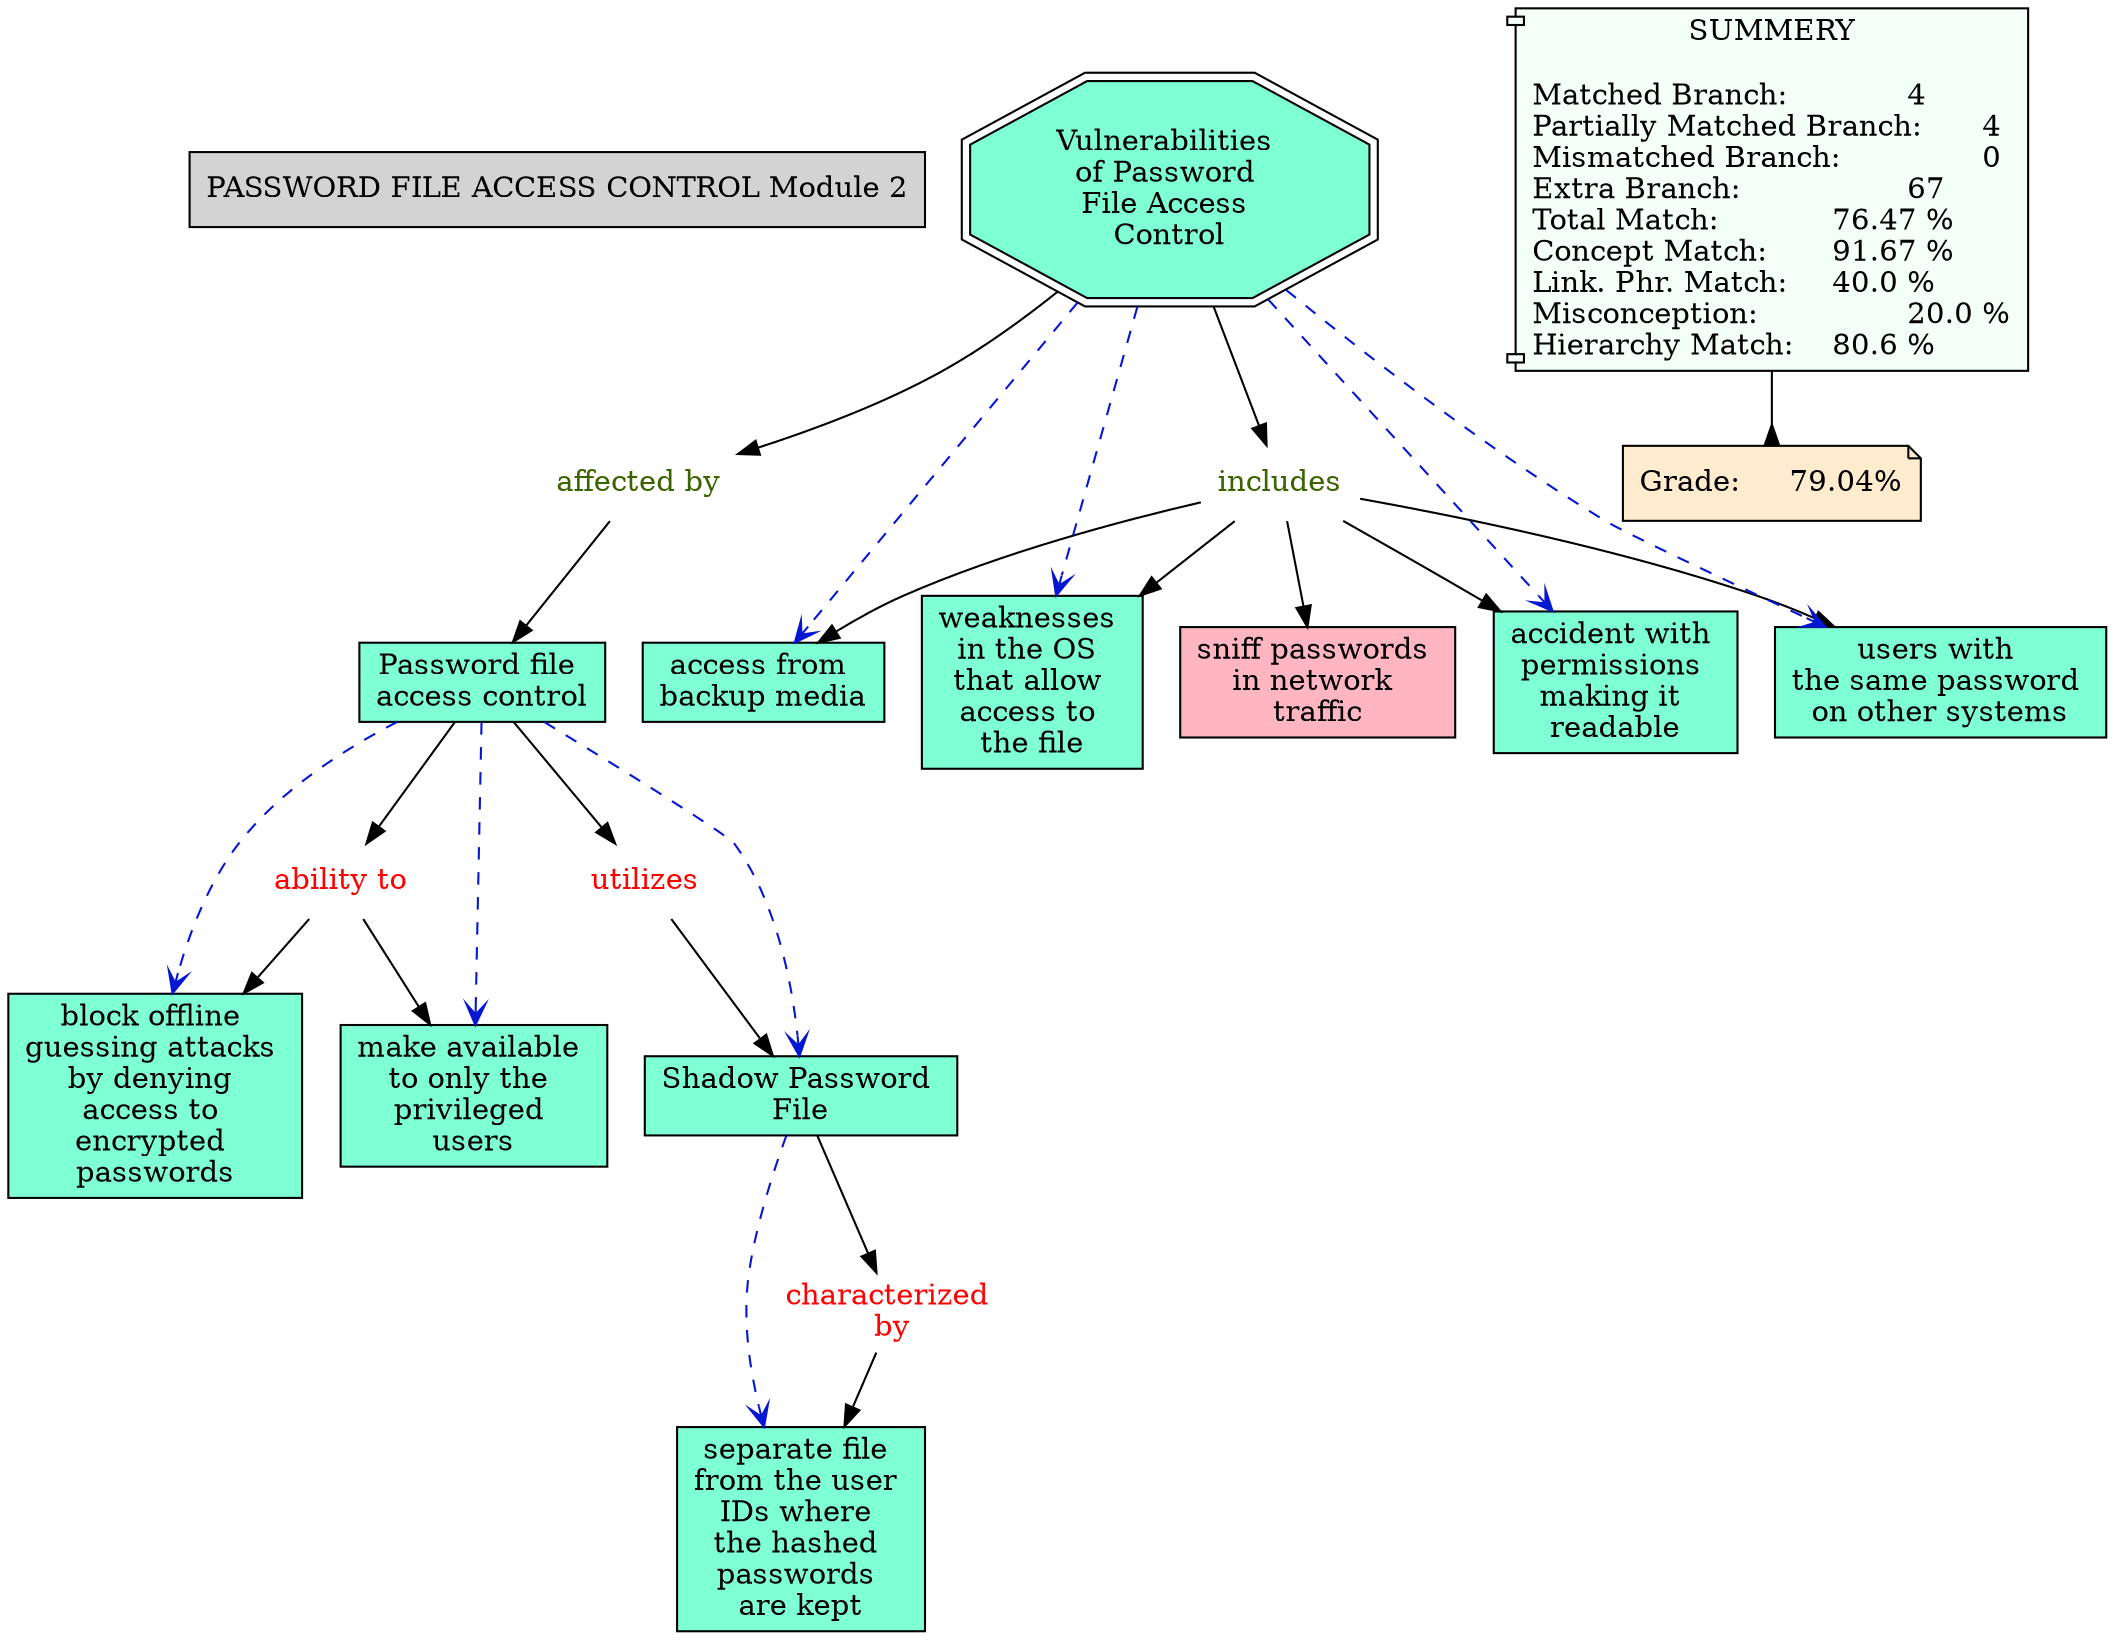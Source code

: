 // The Round Table
digraph {
	"1S3Z8YFM4-WQ5GVR-HQ2" [label="PASSWORD FILE ACCESS CONTROL Module 2" Gsplines=true shape=rect style=filled]
	"1S3ZYZ733-Q65ZRD-1FHL" [label=includes Gsplines=true fontcolor="#3B6300" shape=none]
	"1S3ZYTSTN-1JYQX6J-1F7J" [label="access from 
backup media
" Gsplines=true fillcolor=aquamarine shape=rect style=filled]
	"1S3ZYZ733-Q65ZRD-1FHL" -> "1S3ZYTSTN-1JYQX6J-1F7J" [constraint=true]
	"1S3ZYSJ68-RWTCLC-1F65" [label="Vulnerabilities 
of Password 
File Access 
Control" Gsplines=true fillcolor=aquamarine shape=doubleoctagon style=filled]
	"1S40JN5K0-ZXNVG2-1P7R" [label="affected by
" Gsplines=true fontcolor="#3B6300" shape=none]
	"1S3ZYSJ68-RWTCLC-1F65" -> "1S40JN5K0-ZXNVG2-1P7R" [constraint=true]
	"1S3ZZ0P1F-NSKYGS-1FL7" [label="Password file 
access control
" Gsplines=true fillcolor=aquamarine shape=rect style=filled]
	"1S3ZZ1CK0-20R5MNW-1FMK" [label="ability to
" Gsplines=true fontcolor=red shape=none]
	"1S3ZZ0P1F-NSKYGS-1FL7" -> "1S3ZZ1CK0-20R5MNW-1FMK" [constraint=true]
	"1S3ZZ0P1F-NSKYGS-1FL7" [label="Password file 
access control
" Gsplines=true fillcolor=aquamarine shape=rect style=filled]
	"1S40JP874-SVC81-1P9R" [label=utilizes Gsplines=true fontcolor=red shape=none]
	"1S3ZZ0P1F-NSKYGS-1FL7" -> "1S40JP874-SVC81-1P9R" [constraint=true]
	"1S3ZZ44B2-PSGP5Z-1FSX" [label="Shadow Password 
File" Gsplines=true fillcolor=aquamarine shape=rect style=filled]
	"1S40BZMNS-1D8F4YW-1FZ3" [label="characterized 
by" Gsplines=true fontcolor=red shape=none]
	"1S3ZZ44B2-PSGP5Z-1FSX" -> "1S40BZMNS-1D8F4YW-1FZ3" [constraint=true]
	"1S3ZYZ733-Q65ZRD-1FHL" [label=includes Gsplines=true fontcolor="#3B6300" shape=none]
	"1S3ZYSP48-1MKFVKV-1F6F" [label="weaknesses 
in the OS 
that allow 
access to 
the file" Gsplines=true fillcolor=aquamarine shape=rect style=filled]
	"1S3ZYZ733-Q65ZRD-1FHL" -> "1S3ZYSP48-1MKFVKV-1F6F" [constraint=true]
	"1S3ZZ1CK0-20R5MNW-1FMK" [label="ability to
" Gsplines=true fontcolor=red shape=none]
	"1S3ZZ1CJZ-136Z9CM-1FMG" [label="block offline 
guessing attacks 
by denying 
access to 
encrypted 
passwords" Gsplines=true fillcolor=aquamarine shape=rect style=filled]
	"1S3ZZ1CK0-20R5MNW-1FMK" -> "1S3ZZ1CJZ-136Z9CM-1FMG" [constraint=true]
	"1S3ZZ1CK0-20R5MNW-1FMK" [label="ability to
" Gsplines=true fontcolor=red shape=none]
	"1S3ZZ2TGH-2C2VT3X-1FQR" [label="make available 
to only the 
privileged 
users" Gsplines=true fillcolor=aquamarine shape=rect style=filled]
	"1S3ZZ1CK0-20R5MNW-1FMK" -> "1S3ZZ2TGH-2C2VT3X-1FQR" [constraint=true]
	"1S3ZYZ733-Q65ZRD-1FHL" [label=includes Gsplines=true fontcolor="#3B6300" shape=none]
	"1S3ZYTQCH-3YBJVT-1F78" [label="accident with 
permissions 
making it 
readable" Gsplines=true fillcolor=aquamarine shape=rect style=filled]
	"1S3ZYZ733-Q65ZRD-1FHL" -> "1S3ZYTQCH-3YBJVT-1F78" [constraint=true]
	"1S40JP874-SVC81-1P9R" [label=utilizes Gsplines=true fontcolor=red shape=none]
	"1S3ZZ44B2-PSGP5Z-1FSX" [label="Shadow Password 
File" Gsplines=true fillcolor=aquamarine shape=rect style=filled]
	"1S40JP874-SVC81-1P9R" -> "1S3ZZ44B2-PSGP5Z-1FSX" [constraint=true]
	"1S3ZYZ733-Q65ZRD-1FHL" [label=includes Gsplines=true fontcolor="#3B6300" shape=none]
	"1S3ZYYB1G-1NWQPW0-1FFZ" [label="sniff passwords 
in network 
traffic" Gsplines=true fillcolor="#FFB6C1" shape=rect style=filled]
	"1S3ZYZ733-Q65ZRD-1FHL" -> "1S3ZYYB1G-1NWQPW0-1FFZ" [constraint=true]
	"1S3ZYZ733-Q65ZRD-1FHL" [label=includes Gsplines=true fontcolor="#3B6300" shape=none]
	"1S3ZYTRM7-2DYLK7Y-1F7D" [label="users with 
the same password 
on other systems
" Gsplines=true fillcolor=aquamarine shape=rect style=filled]
	"1S3ZYZ733-Q65ZRD-1FHL" -> "1S3ZYTRM7-2DYLK7Y-1F7D" [constraint=true]
	"1S3ZYSJ68-RWTCLC-1F65" [label="Vulnerabilities 
of Password 
File Access 
Control" Gsplines=true fillcolor=aquamarine shape=doubleoctagon style=filled]
	"1S3ZYZ733-Q65ZRD-1FHL" [label=includes Gsplines=true fontcolor="#3B6300" shape=none]
	"1S3ZYSJ68-RWTCLC-1F65" -> "1S3ZYZ733-Q65ZRD-1FHL" [constraint=true]
	"1S40JN5K0-ZXNVG2-1P7R" [label="affected by
" Gsplines=true fontcolor="#3B6300" shape=none]
	"1S3ZZ0P1F-NSKYGS-1FL7" [label="Password file 
access control
" Gsplines=true fillcolor=aquamarine shape=rect style=filled]
	"1S40JN5K0-ZXNVG2-1P7R" -> "1S3ZZ0P1F-NSKYGS-1FL7" [constraint=true]
	"1S40BZMNS-1D8F4YW-1FZ3" [label="characterized 
by" Gsplines=true fontcolor=red shape=none]
	"1S40BZMNR-7YT4BS-1FZ0" [label="separate file 
from the user 
IDs where 
the hashed 
passwords 
are kept" Gsplines=true fillcolor=aquamarine shape=rect style=filled]
	"1S40BZMNS-1D8F4YW-1FZ3" -> "1S40BZMNR-7YT4BS-1FZ0" [constraint=true]
	Stat [label="SUMMERY

Matched Branch:		4\lPartially Matched Branch:	4\lMismatched Branch:		0\lExtra Branch:			67\lTotal Match:		76.47 %\lConcept Match:	91.67 %\lLink. Phr. Match:	40.0 %\lMisconception:		20.0 %\lHierarchy Match:	80.6 %\l" Gsplines=true fillcolor="#F5FFFA" shape=component style=filled]
	Grade [label="Grade:	79.04%" Gsplines=true fillcolor="#FFEBCD" shape=note style=filled]
	Stat -> Grade [arrowhead=inv color=black constraint=true]
	"1S3ZZ0P1F-NSKYGS-1FL7" -> "1S3ZZ1CJZ-136Z9CM-1FMG" [arrowhead=open color="#0316D1" constraint=true style=dashed]
	"1S3ZZ0P1F-NSKYGS-1FL7" -> "1S3ZZ2TGH-2C2VT3X-1FQR" [arrowhead=open color="#0316D1" constraint=true style=dashed]
	"1S3ZZ0P1F-NSKYGS-1FL7" -> "1S3ZZ44B2-PSGP5Z-1FSX" [arrowhead=open color="#0316D1" constraint=true style=dashed]
	"1S3ZZ44B2-PSGP5Z-1FSX" -> "1S40BZMNR-7YT4BS-1FZ0" [arrowhead=open color="#0316D1" constraint=true style=dashed]
	"1S3ZYSJ68-RWTCLC-1F65" -> "1S3ZYSP48-1MKFVKV-1F6F" [arrowhead=open color="#0316D1" constraint=true style=dashed]
	"1S3ZYSJ68-RWTCLC-1F65" -> "1S3ZYTQCH-3YBJVT-1F78" [arrowhead=open color="#0316D1" constraint=true style=dashed]
	"1S3ZYSJ68-RWTCLC-1F65" -> "1S3ZYTRM7-2DYLK7Y-1F7D" [arrowhead=open color="#0316D1" constraint=true style=dashed]
	"1S3ZYSJ68-RWTCLC-1F65" -> "1S3ZYTSTN-1JYQX6J-1F7J" [arrowhead=open color="#0316D1" constraint=true style=dashed]
}

